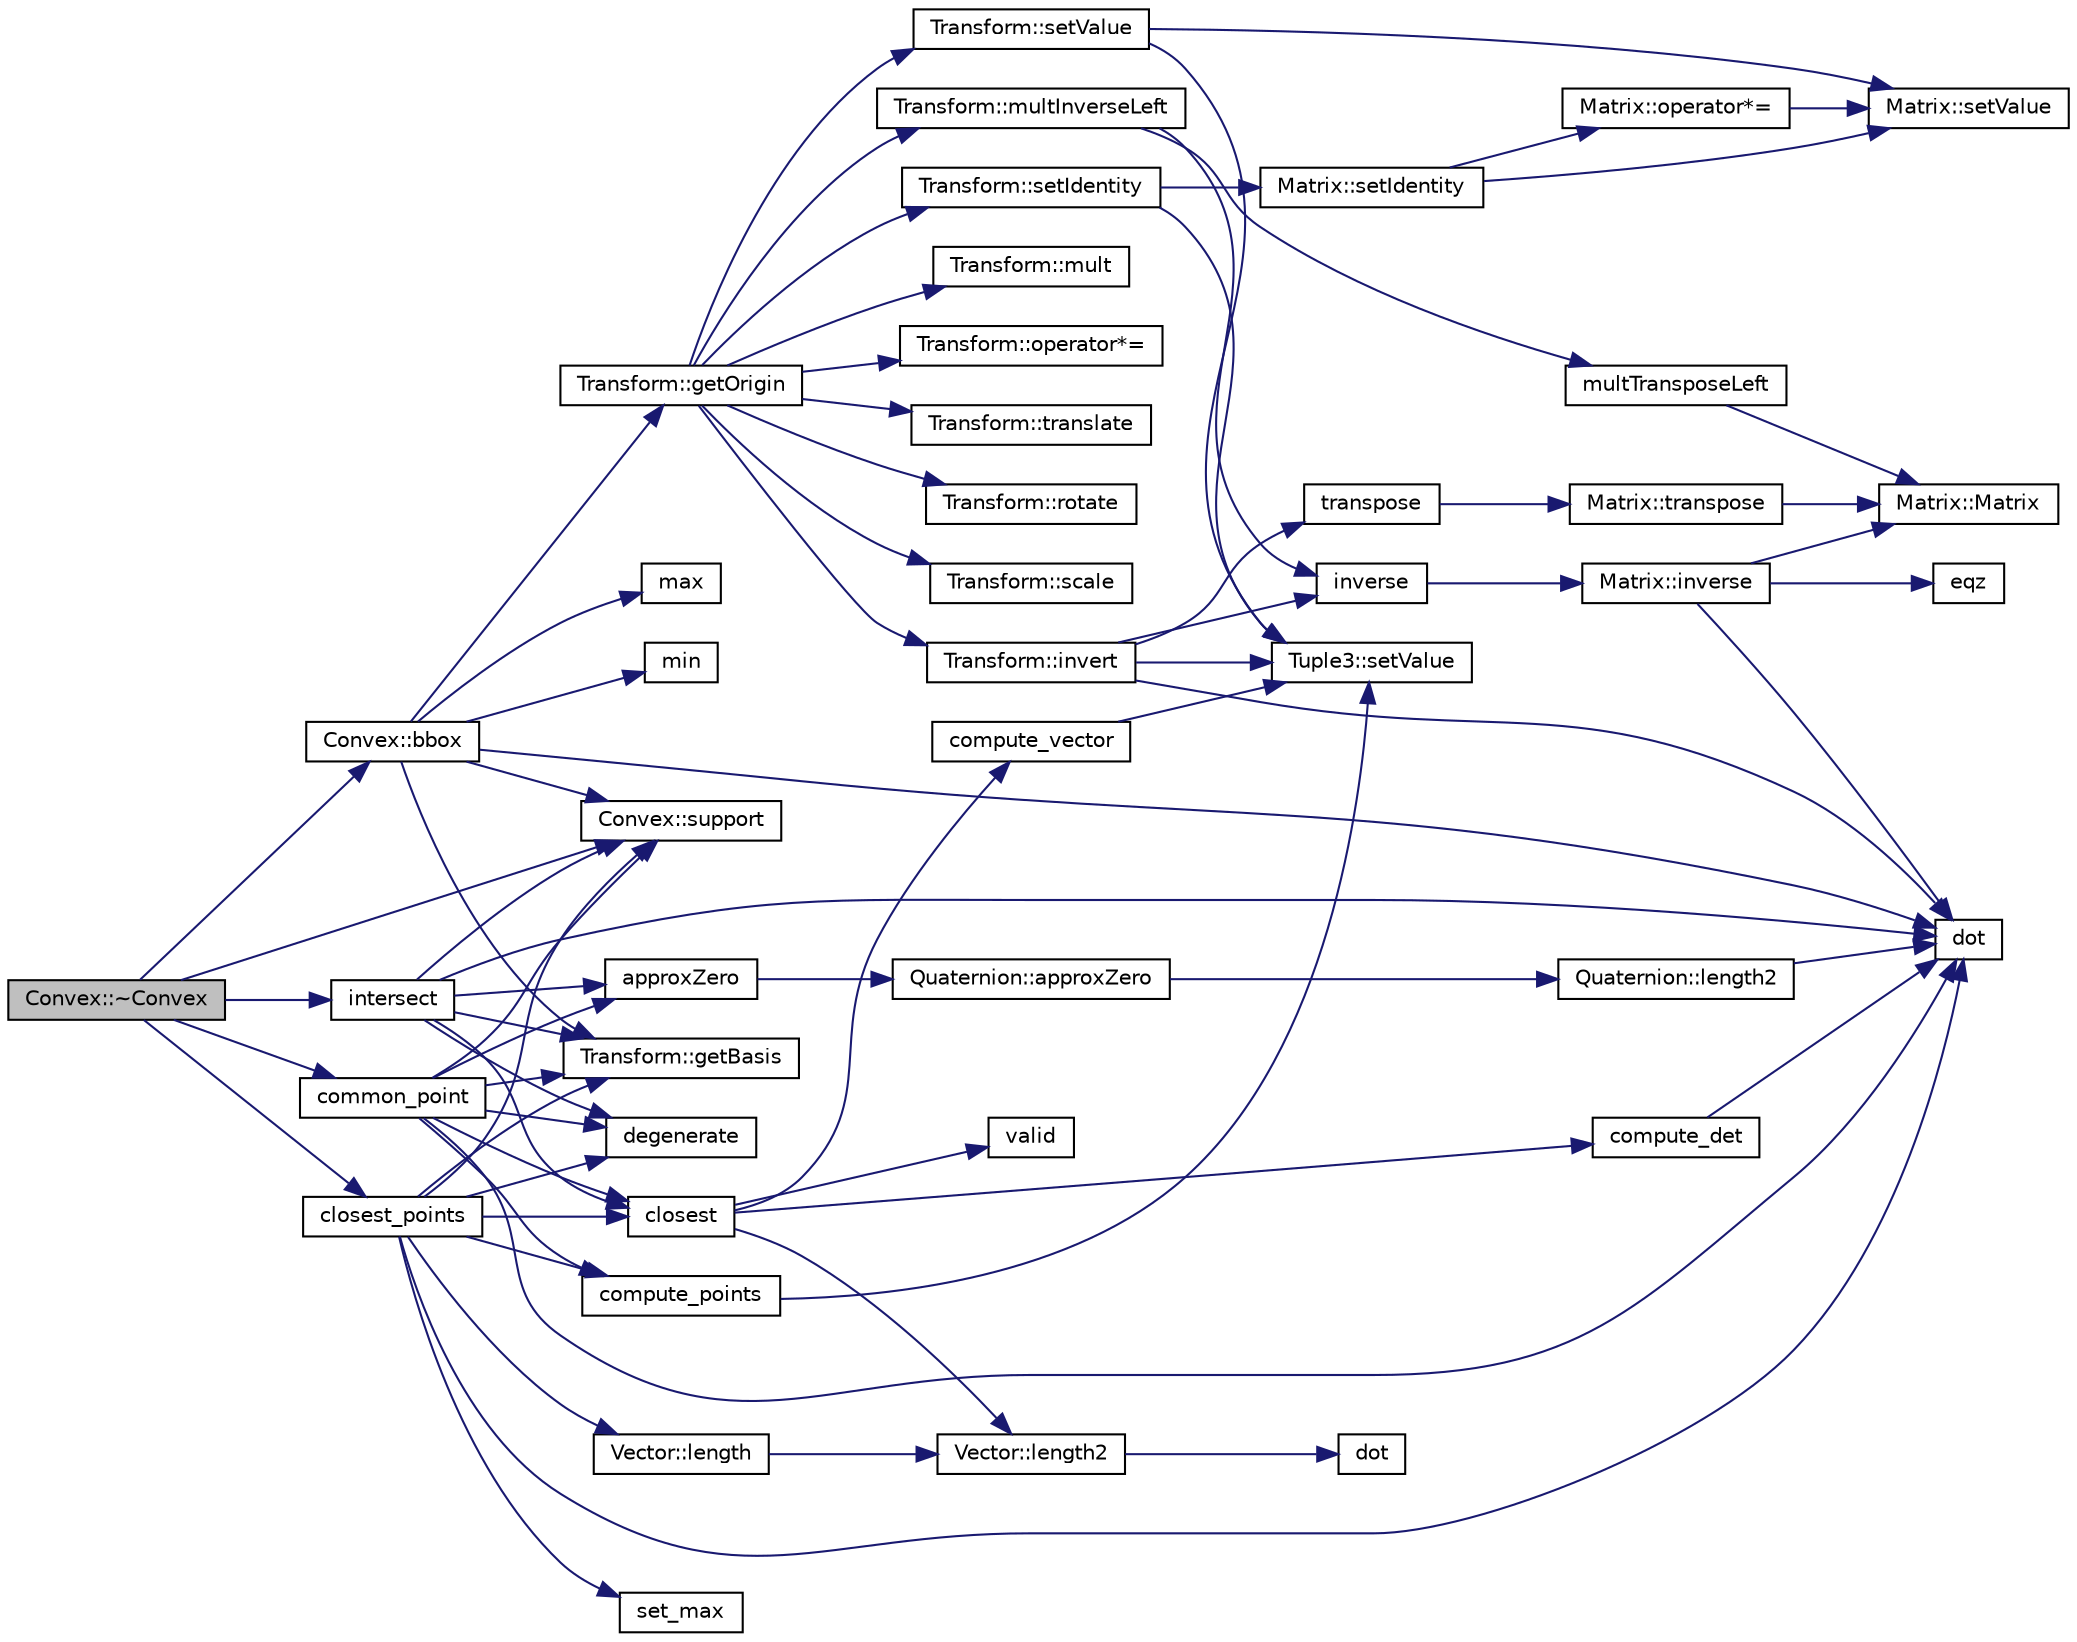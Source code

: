 digraph "Convex::~Convex"
{
  edge [fontname="Helvetica",fontsize="10",labelfontname="Helvetica",labelfontsize="10"];
  node [fontname="Helvetica",fontsize="10",shape=record];
  rankdir="LR";
  Node1 [label="Convex::~Convex",height=0.2,width=0.4,color="black", fillcolor="grey75", style="filled", fontcolor="black"];
  Node1 -> Node2 [color="midnightblue",fontsize="10",style="solid",fontname="Helvetica"];
  Node2 [label="Convex::support",height=0.2,width=0.4,color="black", fillcolor="white", style="filled",URL="$class_convex.html#a131c56e489bc55da5e9df20c1c956dc2"];
  Node1 -> Node3 [color="midnightblue",fontsize="10",style="solid",fontname="Helvetica"];
  Node3 [label="Convex::bbox",height=0.2,width=0.4,color="black", fillcolor="white", style="filled",URL="$class_convex.html#af35ef9469d47411ec120326c115ec9f0"];
  Node3 -> Node4 [color="midnightblue",fontsize="10",style="solid",fontname="Helvetica"];
  Node4 [label="min",height=0.2,width=0.4,color="black", fillcolor="white", style="filled",URL="$_basic_8h.html#a07ea3b7c7ac18b96fd67ba3a6757ceb2"];
  Node3 -> Node5 [color="midnightblue",fontsize="10",style="solid",fontname="Helvetica"];
  Node5 [label="Transform::getOrigin",height=0.2,width=0.4,color="black", fillcolor="white", style="filled",URL="$class_transform.html#a2a88cee68274dc8e264591cc99d03df5"];
  Node5 -> Node6 [color="midnightblue",fontsize="10",style="solid",fontname="Helvetica"];
  Node6 [label="Transform::setValue",height=0.2,width=0.4,color="black", fillcolor="white", style="filled",URL="$class_transform.html#afaebfe7d38fe50a4b45a80a0927e53bd"];
  Node6 -> Node7 [color="midnightblue",fontsize="10",style="solid",fontname="Helvetica"];
  Node7 [label="Matrix::setValue",height=0.2,width=0.4,color="black", fillcolor="white", style="filled",URL="$class_matrix.html#a6db0d5bffe96f02e3ff3ff899e0c4d8d"];
  Node6 -> Node8 [color="midnightblue",fontsize="10",style="solid",fontname="Helvetica"];
  Node8 [label="Tuple3::setValue",height=0.2,width=0.4,color="black", fillcolor="white", style="filled",URL="$class_tuple3.html#a3ef593aef12718dc19f9cc0acff26491"];
  Node5 -> Node9 [color="midnightblue",fontsize="10",style="solid",fontname="Helvetica"];
  Node9 [label="Transform::setIdentity",height=0.2,width=0.4,color="black", fillcolor="white", style="filled",URL="$class_transform.html#ae629833596d63ea55a4d25ae8e50dbe6"];
  Node9 -> Node10 [color="midnightblue",fontsize="10",style="solid",fontname="Helvetica"];
  Node10 [label="Matrix::setIdentity",height=0.2,width=0.4,color="black", fillcolor="white", style="filled",URL="$class_matrix.html#a7c56f28d03ac651fbb3c9af5c5fac653"];
  Node10 -> Node7 [color="midnightblue",fontsize="10",style="solid",fontname="Helvetica"];
  Node10 -> Node11 [color="midnightblue",fontsize="10",style="solid",fontname="Helvetica"];
  Node11 [label="Matrix::operator*=",height=0.2,width=0.4,color="black", fillcolor="white", style="filled",URL="$class_matrix.html#aac6dd563f8c6f859f3d0760f406a1a58"];
  Node11 -> Node7 [color="midnightblue",fontsize="10",style="solid",fontname="Helvetica"];
  Node9 -> Node8 [color="midnightblue",fontsize="10",style="solid",fontname="Helvetica"];
  Node5 -> Node12 [color="midnightblue",fontsize="10",style="solid",fontname="Helvetica"];
  Node12 [label="Transform::operator*=",height=0.2,width=0.4,color="black", fillcolor="white", style="filled",URL="$class_transform.html#a3a28f3354c20292b5edc098a6834b31e"];
  Node5 -> Node13 [color="midnightblue",fontsize="10",style="solid",fontname="Helvetica"];
  Node13 [label="Transform::translate",height=0.2,width=0.4,color="black", fillcolor="white", style="filled",URL="$class_transform.html#adf0c2b5f69bcd3ab1265a5aba77293c7"];
  Node5 -> Node14 [color="midnightblue",fontsize="10",style="solid",fontname="Helvetica"];
  Node14 [label="Transform::rotate",height=0.2,width=0.4,color="black", fillcolor="white", style="filled",URL="$class_transform.html#a6223813ee049df47ea7af8b90ddf802e"];
  Node5 -> Node15 [color="midnightblue",fontsize="10",style="solid",fontname="Helvetica"];
  Node15 [label="Transform::scale",height=0.2,width=0.4,color="black", fillcolor="white", style="filled",URL="$class_transform.html#aefd6c04414a3e21d823b84249c8cb1cc"];
  Node5 -> Node16 [color="midnightblue",fontsize="10",style="solid",fontname="Helvetica"];
  Node16 [label="Transform::invert",height=0.2,width=0.4,color="black", fillcolor="white", style="filled",URL="$class_transform.html#abb59c3d8e5a337bf03173ff37ac67c93"];
  Node16 -> Node17 [color="midnightblue",fontsize="10",style="solid",fontname="Helvetica"];
  Node17 [label="inverse",height=0.2,width=0.4,color="black", fillcolor="white", style="filled",URL="$_matrix_8h.html#aff21cecb1b3c4d8e3f3d525edebd7d5c"];
  Node17 -> Node18 [color="midnightblue",fontsize="10",style="solid",fontname="Helvetica"];
  Node18 [label="Matrix::inverse",height=0.2,width=0.4,color="black", fillcolor="white", style="filled",URL="$class_matrix.html#a6783f936127313b660c4f67e4455ab05"];
  Node18 -> Node19 [color="midnightblue",fontsize="10",style="solid",fontname="Helvetica"];
  Node19 [label="dot",height=0.2,width=0.4,color="black", fillcolor="white", style="filled",URL="$_quaternion_8h.html#af8cf8caa91dd2209c53a956d41cb26ae"];
  Node18 -> Node20 [color="midnightblue",fontsize="10",style="solid",fontname="Helvetica"];
  Node20 [label="eqz",height=0.2,width=0.4,color="black", fillcolor="white", style="filled",URL="$_basic_8h.html#a665ec20bb54e4ac38c9068f7d18893d2"];
  Node18 -> Node21 [color="midnightblue",fontsize="10",style="solid",fontname="Helvetica"];
  Node21 [label="Matrix::Matrix",height=0.2,width=0.4,color="black", fillcolor="white", style="filled",URL="$class_matrix.html#a2dba13c45127354c9f75ef576f49269b"];
  Node16 -> Node22 [color="midnightblue",fontsize="10",style="solid",fontname="Helvetica"];
  Node22 [label="transpose",height=0.2,width=0.4,color="black", fillcolor="white", style="filled",URL="$_matrix_8h.html#ae70e63522ef4aa5e6fe6979b295e07e0"];
  Node22 -> Node23 [color="midnightblue",fontsize="10",style="solid",fontname="Helvetica"];
  Node23 [label="Matrix::transpose",height=0.2,width=0.4,color="black", fillcolor="white", style="filled",URL="$class_matrix.html#a9da9f5ee8215491cc54ecc59ddeb3f73"];
  Node23 -> Node21 [color="midnightblue",fontsize="10",style="solid",fontname="Helvetica"];
  Node16 -> Node8 [color="midnightblue",fontsize="10",style="solid",fontname="Helvetica"];
  Node16 -> Node19 [color="midnightblue",fontsize="10",style="solid",fontname="Helvetica"];
  Node5 -> Node24 [color="midnightblue",fontsize="10",style="solid",fontname="Helvetica"];
  Node24 [label="Transform::mult",height=0.2,width=0.4,color="black", fillcolor="white", style="filled",URL="$class_transform.html#adadd9e8695ef73116bbcd7ce00b6e138"];
  Node5 -> Node25 [color="midnightblue",fontsize="10",style="solid",fontname="Helvetica"];
  Node25 [label="Transform::multInverseLeft",height=0.2,width=0.4,color="black", fillcolor="white", style="filled",URL="$class_transform.html#aee783f6b5eba26a4f088bf4fd0dfa6d1"];
  Node25 -> Node17 [color="midnightblue",fontsize="10",style="solid",fontname="Helvetica"];
  Node25 -> Node26 [color="midnightblue",fontsize="10",style="solid",fontname="Helvetica"];
  Node26 [label="multTransposeLeft",height=0.2,width=0.4,color="black", fillcolor="white", style="filled",URL="$_matrix_8h.html#ae447bb8255f6de83d3898ec465574e26"];
  Node26 -> Node21 [color="midnightblue",fontsize="10",style="solid",fontname="Helvetica"];
  Node3 -> Node19 [color="midnightblue",fontsize="10",style="solid",fontname="Helvetica"];
  Node3 -> Node27 [color="midnightblue",fontsize="10",style="solid",fontname="Helvetica"];
  Node27 [label="Transform::getBasis",height=0.2,width=0.4,color="black", fillcolor="white", style="filled",URL="$class_transform.html#a8e9a61db370b01cf2c97fc18fc58708d"];
  Node3 -> Node2 [color="midnightblue",fontsize="10",style="solid",fontname="Helvetica"];
  Node3 -> Node28 [color="midnightblue",fontsize="10",style="solid",fontname="Helvetica"];
  Node28 [label="max",height=0.2,width=0.4,color="black", fillcolor="white", style="filled",URL="$_basic_8h.html#a5d2b2bbbf85f9a5ef76ff76cf42a4e69"];
  Node1 -> Node29 [color="midnightblue",fontsize="10",style="solid",fontname="Helvetica"];
  Node29 [label="intersect",height=0.2,width=0.4,color="black", fillcolor="white", style="filled",URL="$_convex_8h.html#ae0f00ad1e24bdd882592d5a324625e4a"];
  Node29 -> Node2 [color="midnightblue",fontsize="10",style="solid",fontname="Helvetica"];
  Node29 -> Node27 [color="midnightblue",fontsize="10",style="solid",fontname="Helvetica"];
  Node29 -> Node19 [color="midnightblue",fontsize="10",style="solid",fontname="Helvetica"];
  Node29 -> Node30 [color="midnightblue",fontsize="10",style="solid",fontname="Helvetica"];
  Node30 [label="degenerate",height=0.2,width=0.4,color="black", fillcolor="white", style="filled",URL="$_convex_8cpp.html#adefcedd9b8dd1b27d27758783f45e30f"];
  Node29 -> Node31 [color="midnightblue",fontsize="10",style="solid",fontname="Helvetica"];
  Node31 [label="closest",height=0.2,width=0.4,color="black", fillcolor="white", style="filled",URL="$_convex_8cpp.html#a5180cc5215ff67d7edb40ae5c496a63e"];
  Node31 -> Node32 [color="midnightblue",fontsize="10",style="solid",fontname="Helvetica"];
  Node32 [label="compute_det",height=0.2,width=0.4,color="black", fillcolor="white", style="filled",URL="$_convex_8cpp.html#a47f727886ee47085de28eb2402ee93b1"];
  Node32 -> Node19 [color="midnightblue",fontsize="10",style="solid",fontname="Helvetica"];
  Node31 -> Node33 [color="midnightblue",fontsize="10",style="solid",fontname="Helvetica"];
  Node33 [label="valid",height=0.2,width=0.4,color="black", fillcolor="white", style="filled",URL="$_convex_8cpp.html#a60781a687abfe8088029869da10a4e88"];
  Node31 -> Node34 [color="midnightblue",fontsize="10",style="solid",fontname="Helvetica"];
  Node34 [label="compute_vector",height=0.2,width=0.4,color="black", fillcolor="white", style="filled",URL="$_convex_8cpp.html#aaf9364ecd646c1767896492fc94ec8dc"];
  Node34 -> Node8 [color="midnightblue",fontsize="10",style="solid",fontname="Helvetica"];
  Node31 -> Node35 [color="midnightblue",fontsize="10",style="solid",fontname="Helvetica"];
  Node35 [label="Vector::length2",height=0.2,width=0.4,color="black", fillcolor="white", style="filled",URL="$class_vector.html#a8677c48cf107765986e71cd2f23b1b0f"];
  Node35 -> Node36 [color="midnightblue",fontsize="10",style="solid",fontname="Helvetica"];
  Node36 [label="dot",height=0.2,width=0.4,color="black", fillcolor="white", style="filled",URL="$_vector_8h.html#a4e9a20e9955e34afdb3659d68f6935c8"];
  Node29 -> Node37 [color="midnightblue",fontsize="10",style="solid",fontname="Helvetica"];
  Node37 [label="approxZero",height=0.2,width=0.4,color="black", fillcolor="white", style="filled",URL="$_quaternion_8h.html#ac1fad3b4acbcc2c19ab31119e6cde884"];
  Node37 -> Node38 [color="midnightblue",fontsize="10",style="solid",fontname="Helvetica"];
  Node38 [label="Quaternion::approxZero",height=0.2,width=0.4,color="black", fillcolor="white", style="filled",URL="$class_quaternion.html#af1c8e09ad9086baec4a034355894455e"];
  Node38 -> Node39 [color="midnightblue",fontsize="10",style="solid",fontname="Helvetica"];
  Node39 [label="Quaternion::length2",height=0.2,width=0.4,color="black", fillcolor="white", style="filled",URL="$class_quaternion.html#a4a4e91532cd1d3ee9c6da21e979c4f33"];
  Node39 -> Node19 [color="midnightblue",fontsize="10",style="solid",fontname="Helvetica"];
  Node1 -> Node40 [color="midnightblue",fontsize="10",style="solid",fontname="Helvetica"];
  Node40 [label="common_point",height=0.2,width=0.4,color="black", fillcolor="white", style="filled",URL="$_convex_8h.html#ab1414cead26b3e92f32c89af140a9320"];
  Node40 -> Node2 [color="midnightblue",fontsize="10",style="solid",fontname="Helvetica"];
  Node40 -> Node27 [color="midnightblue",fontsize="10",style="solid",fontname="Helvetica"];
  Node40 -> Node19 [color="midnightblue",fontsize="10",style="solid",fontname="Helvetica"];
  Node40 -> Node30 [color="midnightblue",fontsize="10",style="solid",fontname="Helvetica"];
  Node40 -> Node31 [color="midnightblue",fontsize="10",style="solid",fontname="Helvetica"];
  Node40 -> Node37 [color="midnightblue",fontsize="10",style="solid",fontname="Helvetica"];
  Node40 -> Node41 [color="midnightblue",fontsize="10",style="solid",fontname="Helvetica"];
  Node41 [label="compute_points",height=0.2,width=0.4,color="black", fillcolor="white", style="filled",URL="$_convex_8cpp.html#a3c86129adbc81887a77438527ae00fb8"];
  Node41 -> Node8 [color="midnightblue",fontsize="10",style="solid",fontname="Helvetica"];
  Node1 -> Node42 [color="midnightblue",fontsize="10",style="solid",fontname="Helvetica"];
  Node42 [label="closest_points",height=0.2,width=0.4,color="black", fillcolor="white", style="filled",URL="$_convex_8h.html#a3bf695665aefab1f3200173e10566944"];
  Node42 -> Node2 [color="midnightblue",fontsize="10",style="solid",fontname="Helvetica"];
  Node42 -> Node43 [color="midnightblue",fontsize="10",style="solid",fontname="Helvetica"];
  Node43 [label="Vector::length",height=0.2,width=0.4,color="black", fillcolor="white", style="filled",URL="$class_vector.html#a0dad2d3f4af84741ae5f7390eba4a09e"];
  Node43 -> Node35 [color="midnightblue",fontsize="10",style="solid",fontname="Helvetica"];
  Node42 -> Node27 [color="midnightblue",fontsize="10",style="solid",fontname="Helvetica"];
  Node42 -> Node44 [color="midnightblue",fontsize="10",style="solid",fontname="Helvetica"];
  Node44 [label="set_max",height=0.2,width=0.4,color="black", fillcolor="white", style="filled",URL="$_basic_8h.html#a9cf5187d24c80097fc60260e99402198"];
  Node42 -> Node19 [color="midnightblue",fontsize="10",style="solid",fontname="Helvetica"];
  Node42 -> Node30 [color="midnightblue",fontsize="10",style="solid",fontname="Helvetica"];
  Node42 -> Node31 [color="midnightblue",fontsize="10",style="solid",fontname="Helvetica"];
  Node42 -> Node41 [color="midnightblue",fontsize="10",style="solid",fontname="Helvetica"];
}
